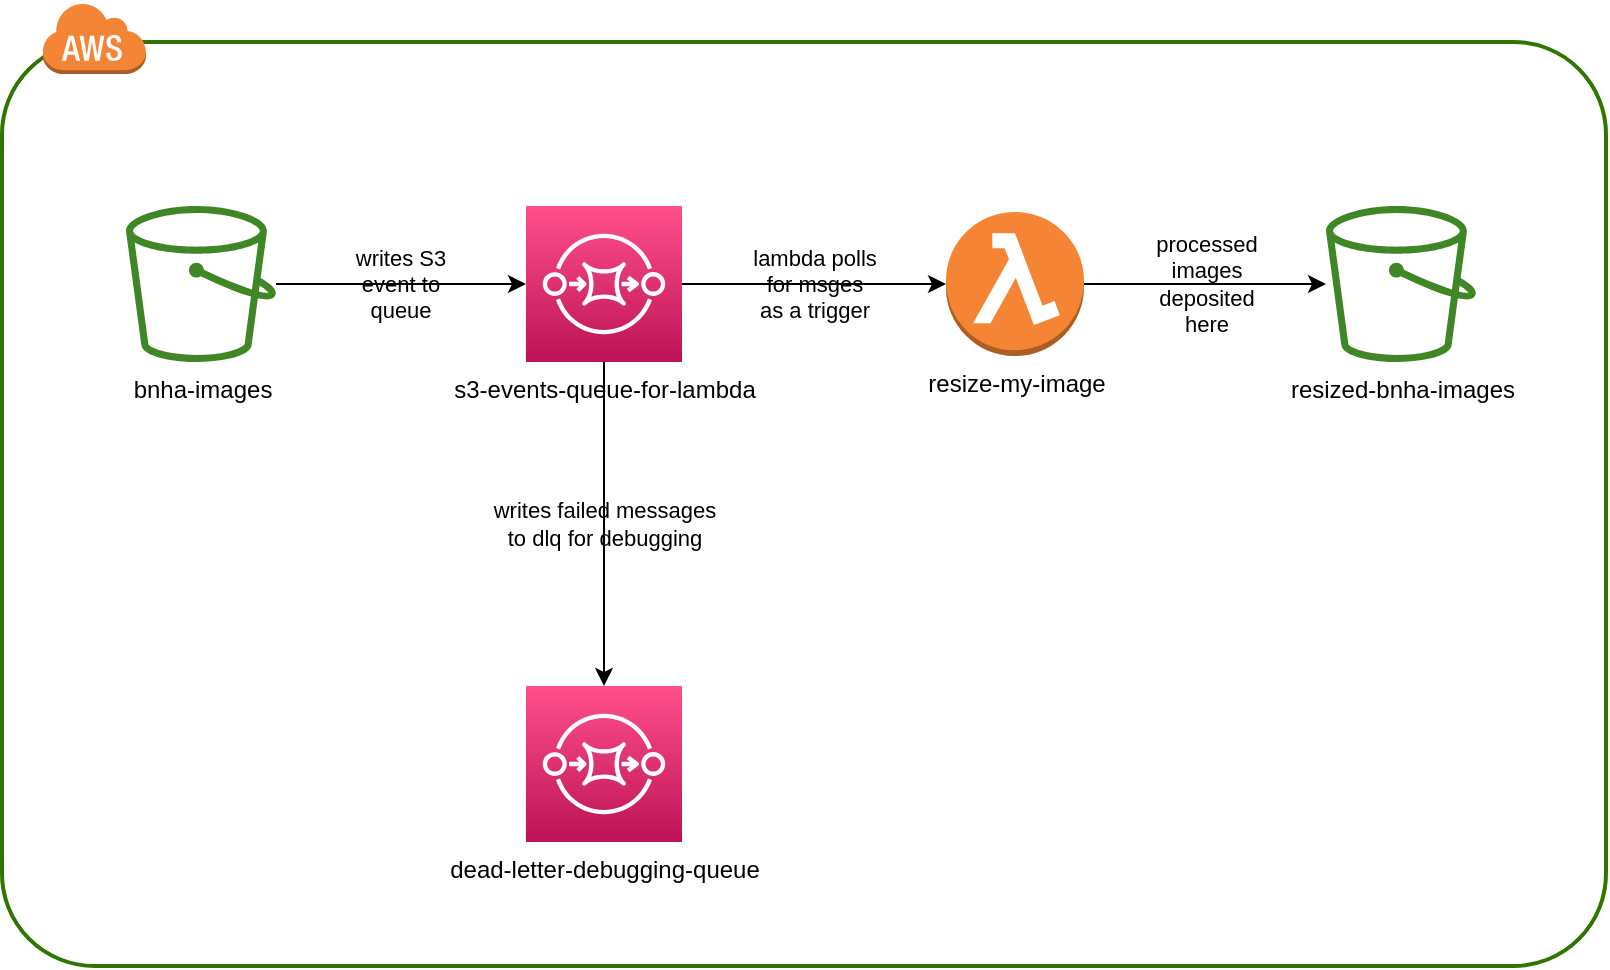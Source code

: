 <mxfile>
    <diagram id="hrOAXHllwsQBs-CoqxSN" name="Page-1">
        <mxGraphModel dx="1066" dy="490" grid="0" gridSize="10" guides="1" tooltips="1" connect="1" arrows="1" fold="1" page="1" pageScale="1" pageWidth="850" pageHeight="1100" math="0" shadow="0">
            <root>
                <mxCell id="0"/>
                <mxCell id="1" parent="0"/>
                <mxCell id="13" value="" style="rounded=1;arcSize=10;dashed=0;fillColor=#FFFFFF;strokeWidth=2;fontColor=#ffffff;noLabel=1;labelBackgroundColor=#FFFFFF;labelBorderColor=#F0F0F0;strokeColor=#2D7600;" parent="1" vertex="1">
                    <mxGeometry x="18" y="118" width="802" height="462" as="geometry"/>
                </mxCell>
                <mxCell id="14" value="" style="dashed=0;html=1;shape=mxgraph.aws3.cloud;fillColor=#F58536;gradientColor=none;dashed=0;fontColor=#FFFFFF;" parent="1" vertex="1">
                    <mxGeometry x="38" y="98" width="52" height="36" as="geometry"/>
                </mxCell>
                <mxCell id="8" value="&lt;font style=&quot;&quot; color=&quot;#000000&quot;&gt;processed&lt;br&gt;images&lt;br&gt;deposited&lt;br&gt;here&lt;/font&gt;" style="edgeStyle=none;html=1;fontColor=#FFFFFF;labelBackgroundColor=none;exitX=1;exitY=0.5;exitDx=0;exitDy=0;exitPerimeter=0;" parent="1" source="2" target="5" edge="1">
                    <mxGeometry relative="1" as="geometry">
                        <mxPoint x="469" y="239" as="sourcePoint"/>
                    </mxGeometry>
                </mxCell>
                <mxCell id="6" value="&lt;font color=&quot;#000000&quot;&gt;writes S3&lt;br&gt;event to&lt;br&gt;queue&lt;/font&gt;" style="edgeStyle=none;html=1;entryX=0;entryY=0.5;entryDx=0;entryDy=0;entryPerimeter=0;fontColor=#FFFFFF;labelBackgroundColor=none;" parent="1" source="3" target="4" edge="1">
                    <mxGeometry relative="1" as="geometry"/>
                </mxCell>
                <mxCell id="3" value="&lt;font style=&quot;&quot; color=&quot;#000000&quot;&gt;bnha-images&lt;/font&gt;" style="sketch=0;outlineConnect=0;fontColor=#232F3E;gradientColor=none;fillColor=#3F8624;strokeColor=none;dashed=0;verticalLabelPosition=bottom;verticalAlign=top;align=center;html=1;fontSize=12;fontStyle=0;aspect=fixed;pointerEvents=1;shape=mxgraph.aws4.bucket;" parent="1" vertex="1">
                    <mxGeometry x="80" y="200" width="75" height="78" as="geometry"/>
                </mxCell>
                <mxCell id="7" value="lambda polls&lt;br&gt;for msges&lt;br&gt;as a trigger" style="edgeStyle=none;html=1;entryX=0;entryY=0.5;entryDx=0;entryDy=0;entryPerimeter=0;fontColor=#000000;labelBackgroundColor=none;" parent="1" source="4" target="2" edge="1">
                    <mxGeometry relative="1" as="geometry">
                        <mxPoint as="offset"/>
                    </mxGeometry>
                </mxCell>
                <mxCell id="10" value="&lt;font style=&quot;&quot; color=&quot;#000000&quot;&gt;writes failed messages&lt;br&gt;to dlq for debugging&lt;/font&gt;" style="edgeStyle=none;html=1;entryX=0.5;entryY=0;entryDx=0;entryDy=0;entryPerimeter=0;fontColor=#FFFFFF;labelBackgroundColor=none;" parent="1" source="4" target="9" edge="1">
                    <mxGeometry relative="1" as="geometry">
                        <mxPoint as="offset"/>
                    </mxGeometry>
                </mxCell>
                <mxCell id="4" value="&lt;font style=&quot;&quot; color=&quot;#000000&quot;&gt;s3-events-queue-for-lambda&lt;/font&gt;" style="sketch=0;points=[[0,0,0],[0.25,0,0],[0.5,0,0],[0.75,0,0],[1,0,0],[0,1,0],[0.25,1,0],[0.5,1,0],[0.75,1,0],[1,1,0],[0,0.25,0],[0,0.5,0],[0,0.75,0],[1,0.25,0],[1,0.5,0],[1,0.75,0]];outlineConnect=0;fontColor=#FFFFFF;gradientColor=#FF4F8B;gradientDirection=north;fillColor=#BC1356;strokeColor=#ffffff;dashed=0;verticalLabelPosition=bottom;verticalAlign=top;align=center;html=1;fontSize=12;fontStyle=0;aspect=fixed;shape=mxgraph.aws4.resourceIcon;resIcon=mxgraph.aws4.sqs;" parent="1" vertex="1">
                    <mxGeometry x="280" y="200" width="78" height="78" as="geometry"/>
                </mxCell>
                <mxCell id="5" value="&lt;font style=&quot;&quot; color=&quot;#000000&quot;&gt;resized-bnha-images&lt;/font&gt;" style="sketch=0;outlineConnect=0;fontColor=#232F3E;gradientColor=none;fillColor=#3F8624;strokeColor=none;dashed=0;verticalLabelPosition=bottom;verticalAlign=top;align=center;html=1;fontSize=12;fontStyle=0;aspect=fixed;pointerEvents=1;shape=mxgraph.aws4.bucket;" parent="1" vertex="1">
                    <mxGeometry x="680" y="200" width="75" height="78" as="geometry"/>
                </mxCell>
                <mxCell id="9" value="&lt;font style=&quot;&quot; color=&quot;#000000&quot;&gt;dead-letter-debugging-queue&lt;/font&gt;" style="sketch=0;points=[[0,0,0],[0.25,0,0],[0.5,0,0],[0.75,0,0],[1,0,0],[0,1,0],[0.25,1,0],[0.5,1,0],[0.75,1,0],[1,1,0],[0,0.25,0],[0,0.5,0],[0,0.75,0],[1,0.25,0],[1,0.5,0],[1,0.75,0]];outlineConnect=0;fontColor=#FFFFFF;gradientColor=#FF4F8B;gradientDirection=north;fillColor=#BC1356;strokeColor=#ffffff;dashed=0;verticalLabelPosition=bottom;verticalAlign=top;align=center;html=1;fontSize=12;fontStyle=0;aspect=fixed;shape=mxgraph.aws4.resourceIcon;resIcon=mxgraph.aws4.sqs;" parent="1" vertex="1">
                    <mxGeometry x="280" y="440" width="78" height="78" as="geometry"/>
                </mxCell>
                <mxCell id="2" value="resize-my-image" style="outlineConnect=0;dashed=0;verticalLabelPosition=bottom;verticalAlign=top;align=center;html=1;shape=mxgraph.aws3.lambda_function;fillColor=#F58534;gradientColor=none;strokeColor=none;labelBackgroundColor=none;fontColor=#000000;" parent="1" vertex="1">
                    <mxGeometry x="490" y="203" width="69" height="72" as="geometry"/>
                </mxCell>
            </root>
        </mxGraphModel>
    </diagram>
</mxfile>